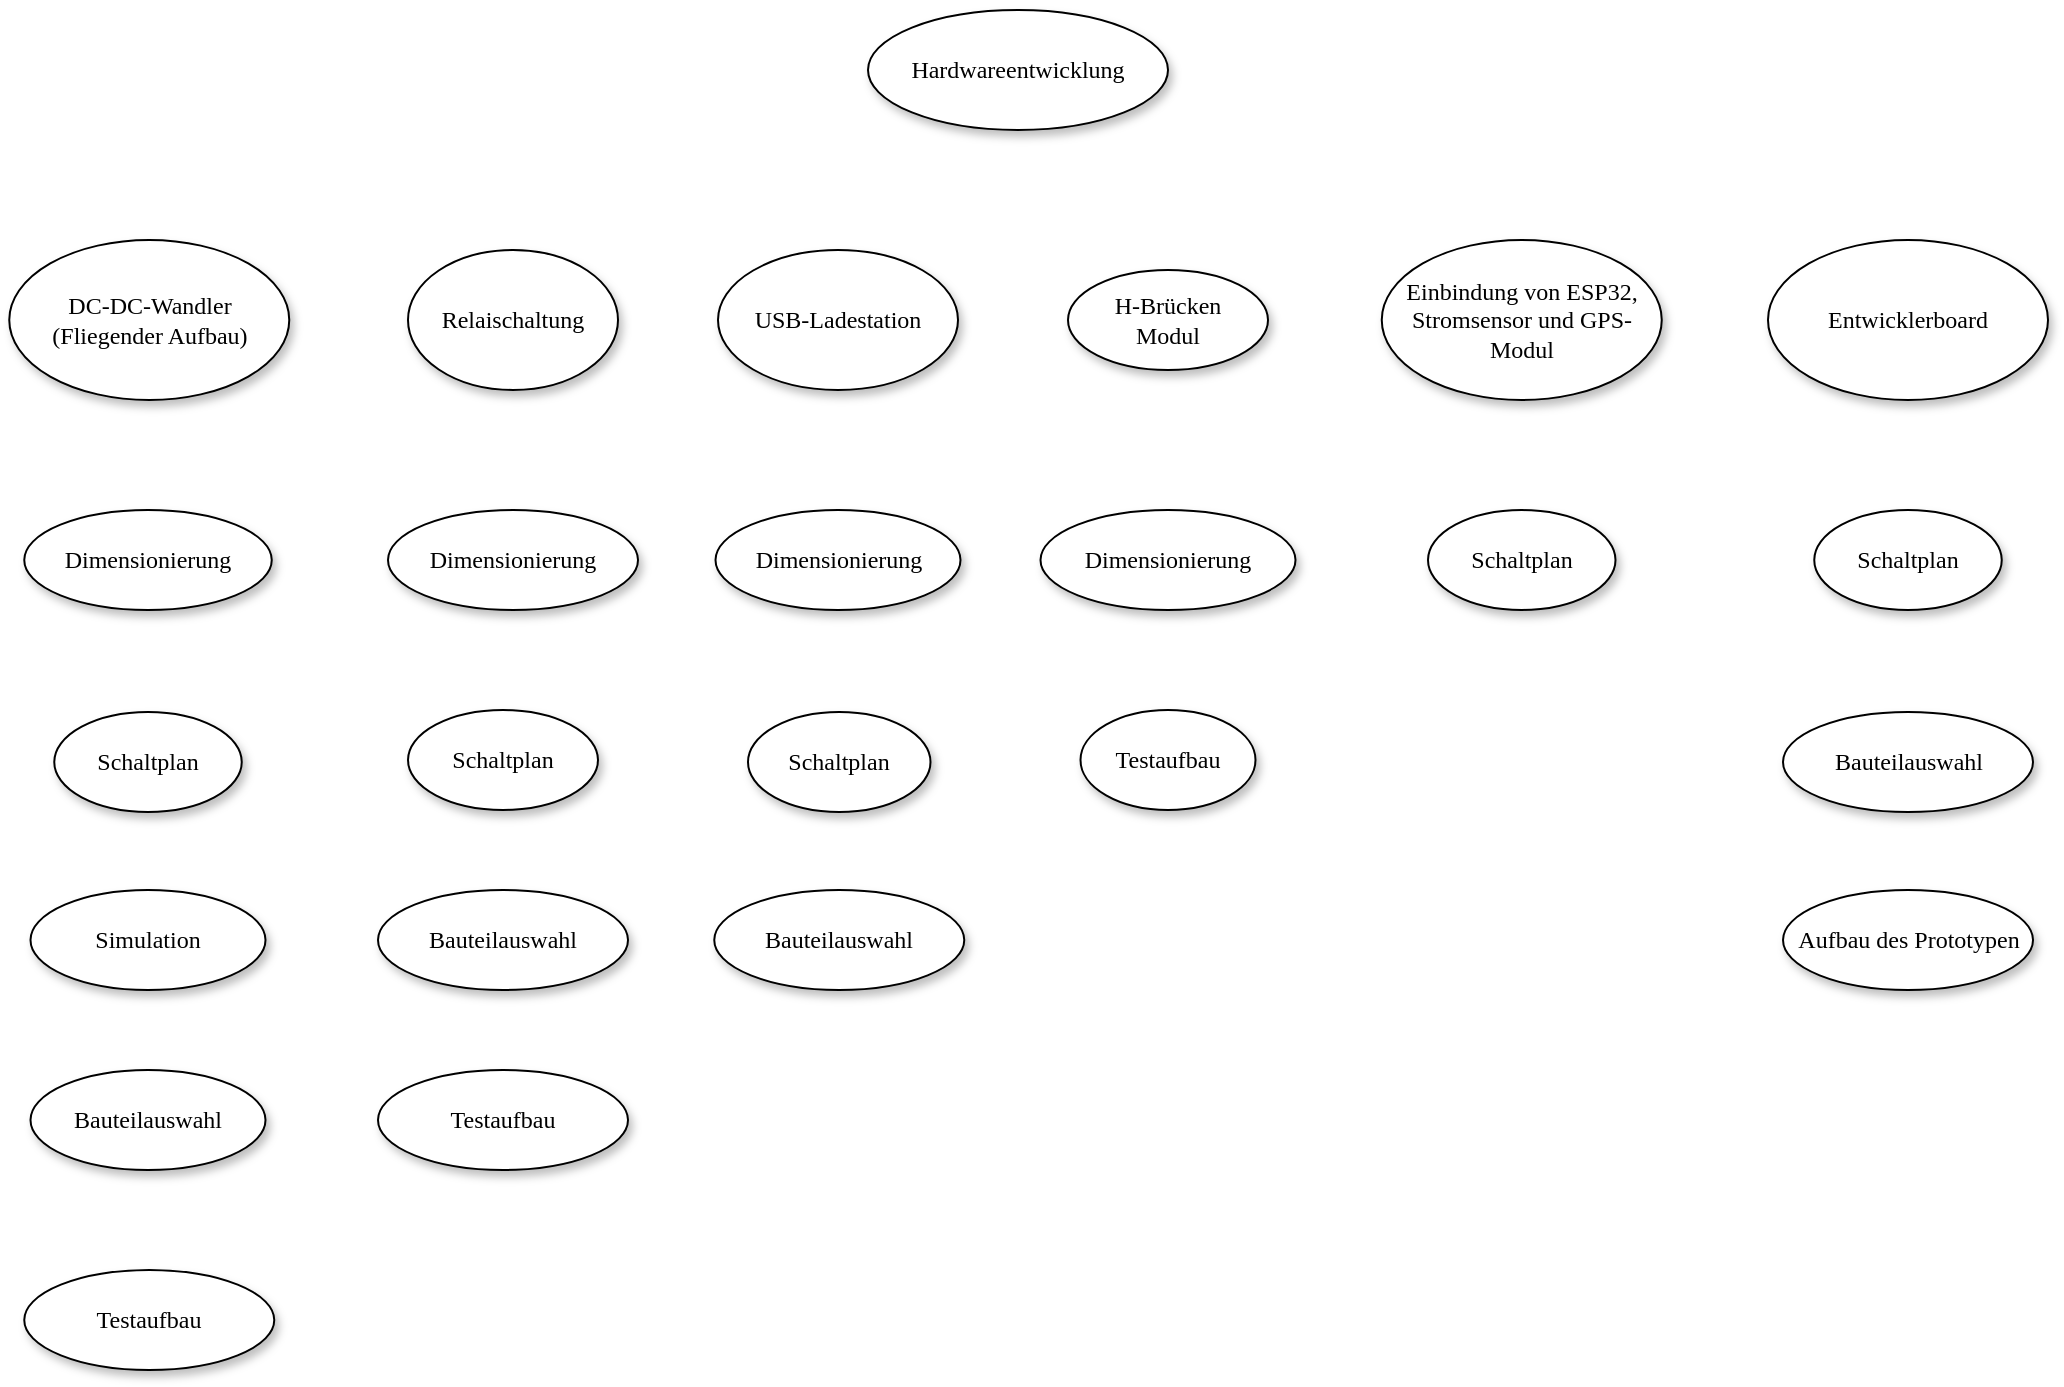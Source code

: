 <mxfile version="16.5.1" type="device"><diagram name="Page-1" id="42789a77-a242-8287-6e28-9cd8cfd52e62"><mxGraphModel dx="1117" dy="770" grid="1" gridSize="10" guides="1" tooltips="1" connect="1" arrows="1" fold="1" page="1" pageScale="1" pageWidth="1100" pageHeight="850" background="none" math="0" shadow="0"><root><mxCell id="0"/><mxCell id="1" parent="0"/><mxCell id="1ea317790d2ca983-1" value="Hardwareentwicklung" style="ellipse;whiteSpace=wrap;html=1;rounded=0;shadow=1;comic=0;labelBackgroundColor=none;strokeWidth=1;fontFamily=Verdana;fontSize=12;align=center;" parent="1" vertex="1"><mxGeometry x="510" y="60" width="150" height="60" as="geometry"/></mxCell><mxCell id="1ea317790d2ca983-2" value="USB-Ladestation" style="ellipse;whiteSpace=wrap;html=1;rounded=0;shadow=1;comic=0;labelBackgroundColor=none;strokeWidth=1;fontFamily=Verdana;fontSize=12;align=center;" parent="1" vertex="1"><mxGeometry x="435" y="180" width="120" height="70" as="geometry"/></mxCell><mxCell id="1ea317790d2ca983-3" value="H-Brücken&lt;br&gt;Modul" style="ellipse;whiteSpace=wrap;html=1;rounded=0;shadow=1;comic=0;labelBackgroundColor=none;strokeWidth=1;fontFamily=Verdana;fontSize=12;align=center;" parent="1" vertex="1"><mxGeometry x="610" y="190" width="100" height="50" as="geometry"/></mxCell><mxCell id="1ea317790d2ca983-4" value="Dimensionierung" style="ellipse;whiteSpace=wrap;html=1;rounded=0;shadow=1;comic=0;labelBackgroundColor=none;strokeWidth=1;fontFamily=Verdana;fontSize=12;align=center;" parent="1" vertex="1"><mxGeometry x="596.25" y="310" width="127.5" height="50" as="geometry"/></mxCell><mxCell id="1ea317790d2ca983-5" value="Testaufbau" style="ellipse;whiteSpace=wrap;html=1;rounded=0;shadow=1;comic=0;labelBackgroundColor=none;strokeWidth=1;fontFamily=Verdana;fontSize=12;align=center;" parent="1" vertex="1"><mxGeometry x="616.25" y="410" width="87.5" height="50" as="geometry"/></mxCell><mxCell id="1ea317790d2ca983-6" value="Dimensionierung" style="ellipse;whiteSpace=wrap;html=1;rounded=0;shadow=1;comic=0;labelBackgroundColor=none;strokeWidth=1;fontFamily=Verdana;fontSize=12;align=center;" parent="1" vertex="1"><mxGeometry x="433.75" y="310" width="122.5" height="50" as="geometry"/></mxCell><mxCell id="1ea317790d2ca983-7" value="Dimensionierung" style="ellipse;whiteSpace=wrap;html=1;rounded=0;shadow=1;comic=0;labelBackgroundColor=none;strokeWidth=1;fontFamily=Verdana;fontSize=12;align=center;" parent="1" vertex="1"><mxGeometry x="270" y="310" width="125" height="50" as="geometry"/></mxCell><mxCell id="1ea317790d2ca983-8" value="Schaltplan" style="ellipse;whiteSpace=wrap;html=1;rounded=0;shadow=1;comic=0;labelBackgroundColor=none;strokeWidth=1;fontFamily=Verdana;fontSize=12;align=center;" parent="1" vertex="1"><mxGeometry x="450" y="411" width="91.25" height="50" as="geometry"/></mxCell><mxCell id="1ea317790d2ca983-9" value="DC-DC-Wandler (Fliegender Aufbau)" style="ellipse;whiteSpace=wrap;html=1;rounded=0;shadow=1;comic=0;labelBackgroundColor=none;strokeWidth=1;fontFamily=Verdana;fontSize=12;align=center;" parent="1" vertex="1"><mxGeometry x="80.63" y="175" width="140" height="80" as="geometry"/></mxCell><mxCell id="1ea317790d2ca983-10" value="Schaltplan" style="ellipse;whiteSpace=wrap;html=1;rounded=0;shadow=1;comic=0;labelBackgroundColor=none;strokeWidth=1;fontFamily=Verdana;fontSize=12;align=center;" parent="1" vertex="1"><mxGeometry x="103.13" y="411" width="93.75" height="50" as="geometry"/></mxCell><mxCell id="1ea317790d2ca983-11" value="Simulation" style="ellipse;whiteSpace=wrap;html=1;rounded=0;shadow=1;comic=0;labelBackgroundColor=none;strokeWidth=1;fontFamily=Verdana;fontSize=12;align=center;" parent="1" vertex="1"><mxGeometry x="91.25" y="500" width="117.5" height="50" as="geometry"/></mxCell><mxCell id="VW2CRfJbM3g6qIUFVOXX-1" value="Relaischaltung" style="ellipse;whiteSpace=wrap;html=1;rounded=0;shadow=1;comic=0;labelBackgroundColor=none;strokeWidth=1;fontFamily=Verdana;fontSize=12;align=center;" vertex="1" parent="1"><mxGeometry x="280" y="180" width="105" height="70" as="geometry"/></mxCell><mxCell id="VW2CRfJbM3g6qIUFVOXX-2" value="Dimensionierung" style="ellipse;whiteSpace=wrap;html=1;rounded=0;shadow=1;comic=0;labelBackgroundColor=none;strokeWidth=1;fontFamily=Verdana;fontSize=12;align=center;" vertex="1" parent="1"><mxGeometry x="88.13" y="310" width="123.75" height="50" as="geometry"/></mxCell><mxCell id="VW2CRfJbM3g6qIUFVOXX-3" value="&lt;span&gt;Bauteilauswahl&lt;/span&gt;" style="ellipse;whiteSpace=wrap;html=1;rounded=0;shadow=1;comic=0;labelBackgroundColor=none;strokeWidth=1;fontFamily=Verdana;fontSize=12;align=center;" vertex="1" parent="1"><mxGeometry x="91.25" y="590" width="117.5" height="50" as="geometry"/></mxCell><mxCell id="VW2CRfJbM3g6qIUFVOXX-4" value="Schaltplan" style="ellipse;whiteSpace=wrap;html=1;rounded=0;shadow=1;comic=0;labelBackgroundColor=none;strokeWidth=1;fontFamily=Verdana;fontSize=12;align=center;" vertex="1" parent="1"><mxGeometry x="280" y="410" width="95" height="50" as="geometry"/></mxCell><mxCell id="VW2CRfJbM3g6qIUFVOXX-5" value="Testaufbau" style="ellipse;whiteSpace=wrap;html=1;rounded=0;shadow=1;comic=0;labelBackgroundColor=none;strokeWidth=1;fontFamily=Verdana;fontSize=12;align=center;" vertex="1" parent="1"><mxGeometry x="88.13" y="690" width="125" height="50" as="geometry"/></mxCell><mxCell id="VW2CRfJbM3g6qIUFVOXX-6" value="Bauteilauswahl" style="ellipse;whiteSpace=wrap;html=1;rounded=0;shadow=1;comic=0;labelBackgroundColor=none;strokeWidth=1;fontFamily=Verdana;fontSize=12;align=center;" vertex="1" parent="1"><mxGeometry x="265" y="500" width="125" height="50" as="geometry"/></mxCell><mxCell id="VW2CRfJbM3g6qIUFVOXX-7" value="Aufbau des Prototypen" style="ellipse;whiteSpace=wrap;html=1;rounded=0;shadow=1;comic=0;labelBackgroundColor=none;strokeWidth=1;fontFamily=Verdana;fontSize=12;align=center;" vertex="1" parent="1"><mxGeometry x="967.51" y="500" width="125" height="50" as="geometry"/></mxCell><mxCell id="VW2CRfJbM3g6qIUFVOXX-8" value="Einbindung von ESP32, Stromsensor und GPS-Modul" style="ellipse;whiteSpace=wrap;html=1;rounded=0;shadow=1;comic=0;labelBackgroundColor=none;strokeWidth=1;fontFamily=Verdana;fontSize=12;align=center;" vertex="1" parent="1"><mxGeometry x="766.88" y="175" width="140" height="80" as="geometry"/></mxCell><mxCell id="VW2CRfJbM3g6qIUFVOXX-9" value="Schaltplan" style="ellipse;whiteSpace=wrap;html=1;rounded=0;shadow=1;comic=0;labelBackgroundColor=none;strokeWidth=1;fontFamily=Verdana;fontSize=12;align=center;" vertex="1" parent="1"><mxGeometry x="790" y="310" width="93.75" height="50" as="geometry"/></mxCell><mxCell id="VW2CRfJbM3g6qIUFVOXX-10" value="Entwicklerboard" style="ellipse;whiteSpace=wrap;html=1;rounded=0;shadow=1;comic=0;labelBackgroundColor=none;strokeWidth=1;fontFamily=Verdana;fontSize=12;align=center;" vertex="1" parent="1"><mxGeometry x="960" y="175" width="140" height="80" as="geometry"/></mxCell><mxCell id="VW2CRfJbM3g6qIUFVOXX-11" value="Schaltplan" style="ellipse;whiteSpace=wrap;html=1;rounded=0;shadow=1;comic=0;labelBackgroundColor=none;strokeWidth=1;fontFamily=Verdana;fontSize=12;align=center;" vertex="1" parent="1"><mxGeometry x="983.13" y="310" width="93.75" height="50" as="geometry"/></mxCell><mxCell id="VW2CRfJbM3g6qIUFVOXX-12" value="Bauteilauswahl" style="ellipse;whiteSpace=wrap;html=1;rounded=0;shadow=1;comic=0;labelBackgroundColor=none;strokeWidth=1;fontFamily=Verdana;fontSize=12;align=center;" vertex="1" parent="1"><mxGeometry x="967.5" y="411" width="125" height="50" as="geometry"/></mxCell><mxCell id="VW2CRfJbM3g6qIUFVOXX-13" value="Testaufbau" style="ellipse;whiteSpace=wrap;html=1;rounded=0;shadow=1;comic=0;labelBackgroundColor=none;strokeWidth=1;fontFamily=Verdana;fontSize=12;align=center;" vertex="1" parent="1"><mxGeometry x="265" y="590" width="125" height="50" as="geometry"/></mxCell><mxCell id="VW2CRfJbM3g6qIUFVOXX-14" value="Bauteilauswahl" style="ellipse;whiteSpace=wrap;html=1;rounded=0;shadow=1;comic=0;labelBackgroundColor=none;strokeWidth=1;fontFamily=Verdana;fontSize=12;align=center;" vertex="1" parent="1"><mxGeometry x="433.13" y="500" width="125" height="50" as="geometry"/></mxCell></root></mxGraphModel></diagram></mxfile>